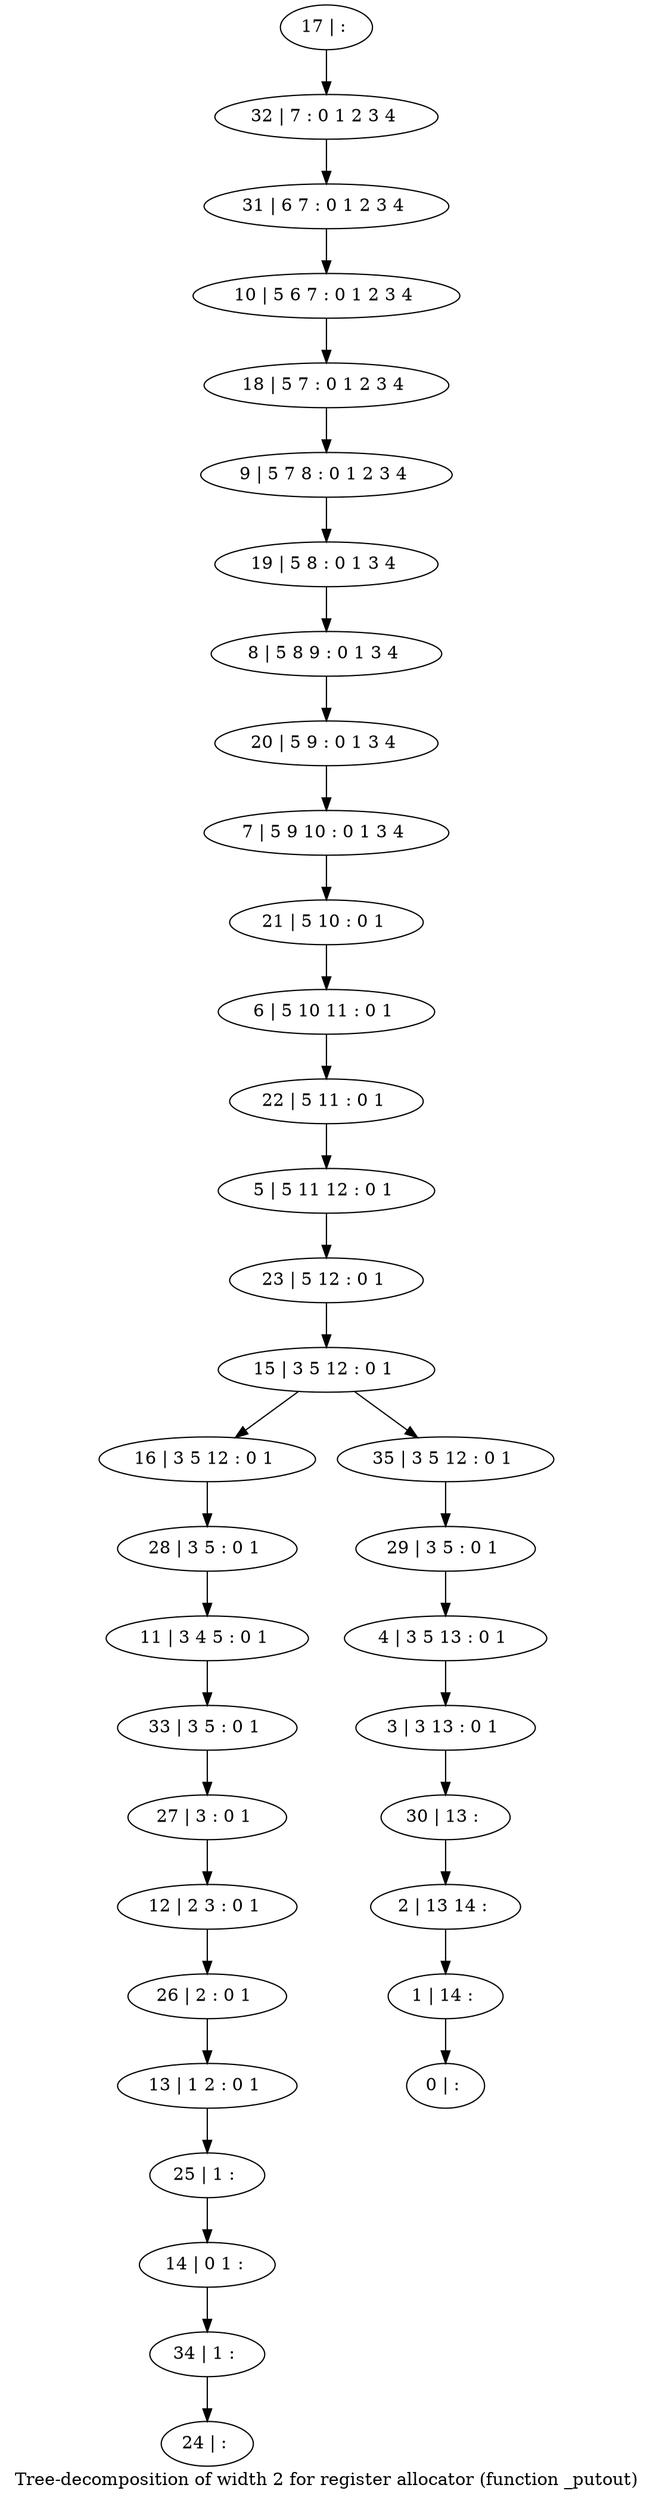 digraph G {
graph [label="Tree-decomposition of width 2 for register allocator (function _putout)"]
0[label="0 | : "];
1[label="1 | 14 : "];
2[label="2 | 13 14 : "];
3[label="3 | 3 13 : 0 1 "];
4[label="4 | 3 5 13 : 0 1 "];
5[label="5 | 5 11 12 : 0 1 "];
6[label="6 | 5 10 11 : 0 1 "];
7[label="7 | 5 9 10 : 0 1 3 4 "];
8[label="8 | 5 8 9 : 0 1 3 4 "];
9[label="9 | 5 7 8 : 0 1 2 3 4 "];
10[label="10 | 5 6 7 : 0 1 2 3 4 "];
11[label="11 | 3 4 5 : 0 1 "];
12[label="12 | 2 3 : 0 1 "];
13[label="13 | 1 2 : 0 1 "];
14[label="14 | 0 1 : "];
15[label="15 | 3 5 12 : 0 1 "];
16[label="16 | 3 5 12 : 0 1 "];
17[label="17 | : "];
18[label="18 | 5 7 : 0 1 2 3 4 "];
19[label="19 | 5 8 : 0 1 3 4 "];
20[label="20 | 5 9 : 0 1 3 4 "];
21[label="21 | 5 10 : 0 1 "];
22[label="22 | 5 11 : 0 1 "];
23[label="23 | 5 12 : 0 1 "];
24[label="24 | : "];
25[label="25 | 1 : "];
26[label="26 | 2 : 0 1 "];
27[label="27 | 3 : 0 1 "];
28[label="28 | 3 5 : 0 1 "];
29[label="29 | 3 5 : 0 1 "];
30[label="30 | 13 : "];
31[label="31 | 6 7 : 0 1 2 3 4 "];
32[label="32 | 7 : 0 1 2 3 4 "];
33[label="33 | 3 5 : 0 1 "];
34[label="34 | 1 : "];
35[label="35 | 3 5 12 : 0 1 "];
25->14 ;
13->25 ;
26->13 ;
12->26 ;
27->12 ;
28->11 ;
16->28 ;
33->27 ;
11->33 ;
34->24 ;
14->34 ;
17->32 ;
32->31 ;
31->10 ;
10->18 ;
18->9 ;
9->19 ;
19->8 ;
8->20 ;
20->7 ;
7->21 ;
21->6 ;
6->22 ;
22->5 ;
5->23 ;
23->15 ;
29->4 ;
4->3 ;
3->30 ;
30->2 ;
2->1 ;
1->0 ;
35->29 ;
15->16 ;
15->35 ;
}
